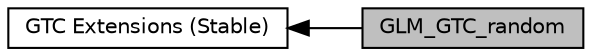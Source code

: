 digraph "GLM_GTC_random"
{
  edge [fontname="Helvetica",fontsize="10",labelfontname="Helvetica",labelfontsize="10"];
  node [fontname="Helvetica",fontsize="10",shape=box];
  rankdir=LR;
  Node2 [label="GTC Extensions (Stable)",height=0.2,width=0.4,color="black", fillcolor="white", style="filled",URL="$group__gtc.html",tooltip="Functions and types that the GLSL specification doesn't define, but useful to have for a C++ program."];
  Node1 [label="GLM_GTC_random",height=0.2,width=0.4,color="black", fillcolor="grey75", style="filled", fontcolor="black",tooltip="Generate random number from various distribution methods."];
  Node2->Node1 [shape=plaintext, dir="back", style="solid"];
}
